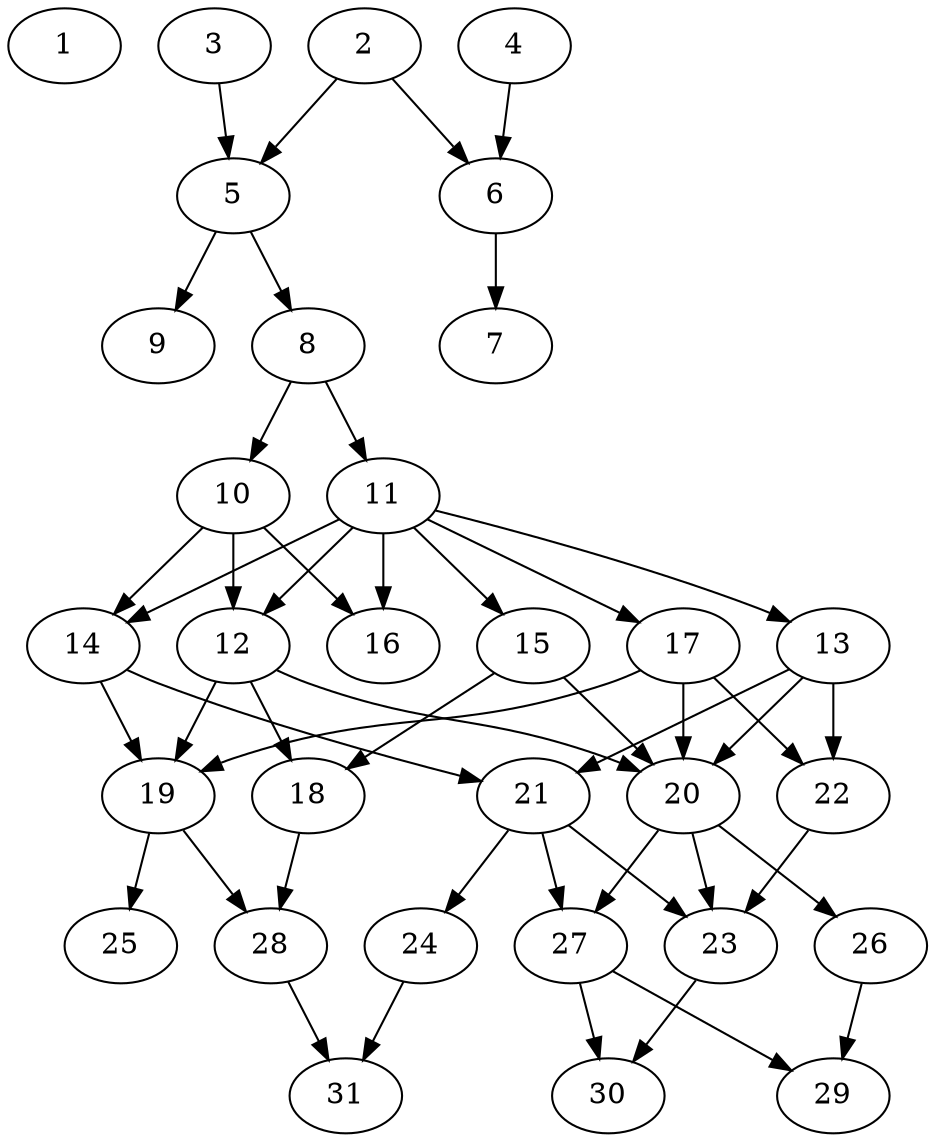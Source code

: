 // DAG (tier=2-normal, mode=compute, n=31, ccr=0.365, fat=0.501, density=0.554, regular=0.524, jump=0.168, mindata=524288, maxdata=8388608)
// DAG automatically generated by daggen at Sun Aug 24 16:33:33 2025
// /home/ermia/Project/Environments/daggen/bin/daggen --dot --ccr 0.365 --fat 0.501 --regular 0.524 --density 0.554 --jump 0.168 --mindata 524288 --maxdata 8388608 -n 31 
digraph G {
  1 [size="625572458984752128", alpha="0.08", expect_size="312786229492376064"]
  2 [size="292581601735672576", alpha="0.13", expect_size="146290800867836288"]
  2 -> 5 [size ="123051651891200"]
  2 -> 6 [size ="123051651891200"]
  3 [size="12800466874183156", alpha="0.11", expect_size="6400233437091578"]
  3 -> 5 [size ="265892868915200"]
  4 [size="58038997458337398784", alpha="0.16", expect_size="29019498729168699392"]
  4 -> 6 [size ="119923212812288"]
  5 [size="93729107653211193344", alpha="0.10", expect_size="46864553826605596672"]
  5 -> 8 [size ="165071833530368"]
  5 -> 9 [size ="165071833530368"]
  6 [size="6288747761274730", alpha="0.19", expect_size="3144373880637365"]
  6 -> 7 [size ="154600778760192"]
  7 [size="173242411149128892416", alpha="0.08", expect_size="86621205574564446208"]
  8 [size="50537590867360288", alpha="0.18", expect_size="25268795433680144"]
  8 -> 10 [size ="25397349580800"]
  8 -> 11 [size ="25397349580800"]
  9 [size="26815525734798327808", alpha="0.15", expect_size="13407762867399163904"]
  10 [size="308620747655773184", alpha="0.03", expect_size="154310373827886592"]
  10 -> 12 [size ="155538516082688"]
  10 -> 14 [size ="155538516082688"]
  10 -> 16 [size ="155538516082688"]
  11 [size="42351473419706433536", alpha="0.16", expect_size="21175736709853216768"]
  11 -> 12 [size ="97200612835328"]
  11 -> 13 [size ="97200612835328"]
  11 -> 14 [size ="97200612835328"]
  11 -> 15 [size ="97200612835328"]
  11 -> 16 [size ="97200612835328"]
  11 -> 17 [size ="97200612835328"]
  12 [size="5291540729407402", alpha="0.08", expect_size="2645770364703701"]
  12 -> 18 [size ="471230264115200"]
  12 -> 19 [size ="471230264115200"]
  12 -> 20 [size ="471230264115200"]
  13 [size="2144529933654966", alpha="0.14", expect_size="1072264966827483"]
  13 -> 20 [size ="34364570206208"]
  13 -> 21 [size ="34364570206208"]
  13 -> 22 [size ="34364570206208"]
  14 [size="4942860807859936", alpha="0.04", expect_size="2471430403929968"]
  14 -> 19 [size ="191185402462208"]
  14 -> 21 [size ="191185402462208"]
  15 [size="372571585979499937792", alpha="0.00", expect_size="186285792989749968896"]
  15 -> 18 [size ="414218801119232"]
  15 -> 20 [size ="414218801119232"]
  16 [size="107394408742453872", alpha="0.13", expect_size="53697204371226936"]
  17 [size="77638047171561", alpha="0.10", expect_size="38819023585780"]
  17 -> 19 [size ="3643013070848"]
  17 -> 20 [size ="3643013070848"]
  17 -> 22 [size ="3643013070848"]
  18 [size="25071759167357268", alpha="0.05", expect_size="12535879583678634"]
  18 -> 28 [size ="459856913891328"]
  19 [size="691406984418791936", alpha="0.17", expect_size="345703492209395968"]
  19 -> 25 [size ="499429668814848"]
  19 -> 28 [size ="499429668814848"]
  20 [size="68719476736000000000", alpha="0.13", expect_size="34359738368000000000"]
  20 -> 23 [size ="134217728000000"]
  20 -> 26 [size ="134217728000000"]
  20 -> 27 [size ="134217728000000"]
  21 [size="170205360471851139072", alpha="0.04", expect_size="85102680235925569536"]
  21 -> 23 [size ="245700180836352"]
  21 -> 24 [size ="245700180836352"]
  21 -> 27 [size ="245700180836352"]
  22 [size="102146200165154816000", alpha="0.08", expect_size="51073100082577408000"]
  22 -> 23 [size ="174812089548800"]
  23 [size="170677540785081024512", alpha="0.20", expect_size="85338770392540512256"]
  23 -> 30 [size ="246154382016512"]
  24 [size="2215217880012344", alpha="0.07", expect_size="1107608940006172"]
  24 -> 31 [size ="88277818277888"]
  25 [size="2383857151180709", alpha="0.09", expect_size="1191928575590354"]
  26 [size="869343711400668928", alpha="0.17", expect_size="434671855700334464"]
  26 -> 29 [size ="481089428652032"]
  27 [size="1248053681177274880", alpha="0.08", expect_size="624026840588637440"]
  27 -> 29 [size ="520092655812608"]
  27 -> 30 [size ="520092655812608"]
  28 [size="8492775267816168", alpha="0.02", expect_size="4246387633908084"]
  28 -> 31 [size ="135968229163008"]
  29 [size="934614821451755", alpha="0.14", expect_size="467307410725877"]
  30 [size="48649510234095616000", alpha="0.01", expect_size="24324755117047808000"]
  31 [size="205302149107620511744", alpha="0.01", expect_size="102651074553810255872"]
}